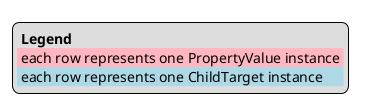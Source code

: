 @startuml
legend
<#transparent,#transparent>|= Legend |
|<#lightPink> each row represents one PropertyValue instance |
|<#lightBlue> each row represents one ChildTarget instance |
end legend
@enduml